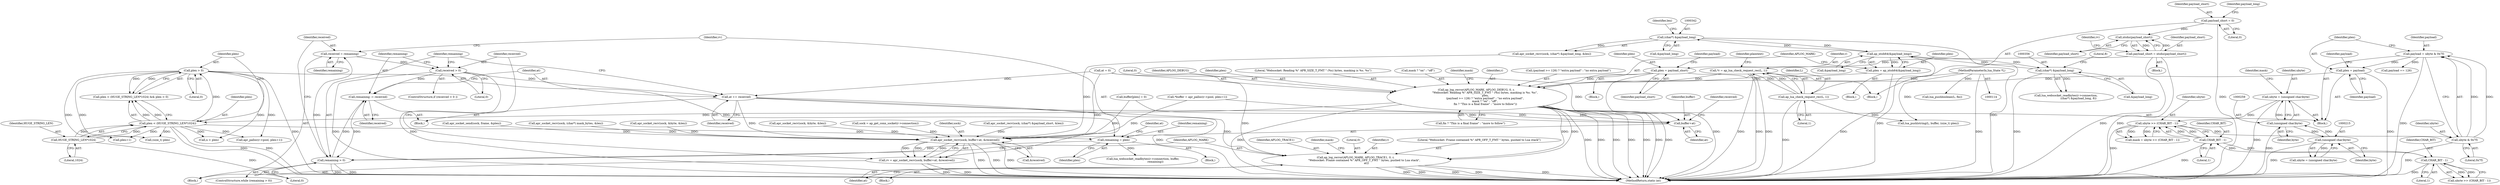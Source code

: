 digraph "0_httpd_643f0fcf3b8ab09a68f0ecd2aa37aafeda3e63ef@API" {
"1000475" [label="(Call,received = remaining)"];
"1000471" [label="(Call,remaining > 0)"];
"1000492" [label="(Call,remaining -= received)"];
"1000488" [label="(Call,received > 0)"];
"1000475" [label="(Call,received = remaining)"];
"1000444" [label="(Call,remaining = plen)"];
"1000439" [label="(Call,plen > 0)"];
"1000434" [label="(Call,plen < (HUGE_STRING_LEN*1024))"];
"1000374" [label="(Call,ap_log_rerror(APLOG_MARK, APLOG_DEBUG, 0, r, \n                    \"Websocket: Reading %\" APR_SIZE_T_FMT \" (%s) bytes, masking is %s. %s\", \n                    plen,\n                    (payload >= 126) ? \"extra payload\" : \"no extra payload\", \n                    mask ? \"on\" : \"off\", \n                    fin ? \"This is a final frame\" : \"more to follow\"))"];
"1000147" [label="(Call,*r = ap_lua_check_request_rec(L, 1))"];
"1000149" [label="(Call,ap_lua_check_request_rec(L, 1))"];
"1000115" [label="(MethodParameterIn,lua_State *L)"];
"1000273" [label="(Call,plen = payload)"];
"1000268" [label="(Call,payload = ubyte & 0x7f)"];
"1000270" [label="(Call,ubyte & 0x7f)"];
"1000263" [label="(Call,ubyte >> (CHAR_BIT - 1))"];
"1000256" [label="(Call,ubyte = (unsigned char)byte)"];
"1000258" [label="(Call,(unsigned char)byte)"];
"1000214" [label="(Call,(unsigned char)byte)"];
"1000265" [label="(Call,CHAR_BIT - 1)"];
"1000221" [label="(Call,CHAR_BIT - 1)"];
"1000365" [label="(Call,plen = ap_ntoh64(&payload_long))"];
"1000367" [label="(Call,ap_ntoh64(&payload_long))"];
"1000341" [label="(Call,(char*) &payload_long)"];
"1000355" [label="(Call,(char*) &payload_long)"];
"1000319" [label="(Call,plen = payload_short)"];
"1000310" [label="(Call,payload_short = ntohs(payload_short))"];
"1000312" [label="(Call,ntohs(payload_short))"];
"1000136" [label="(Call,payload_short = 0)"];
"1000436" [label="(Call,HUGE_STRING_LEN*1024)"];
"1000495" [label="(Call,at += received)"];
"1000480" [label="(Call,apr_socket_recv(sock, buffer+at, &received))"];
"1000478" [label="(Call,rv = apr_socket_recv(sock, buffer+at, &received))"];
"1000482" [label="(Call,buffer+at)"];
"1000498" [label="(Call,ap_log_rerror(APLOG_MARK, APLOG_TRACE1, 0, r, \n                    \"Websocket: Frame contained %\" APR_OFF_T_FMT \" bytes, pushed to Lua stack\", \n                        at))"];
"1000498" [label="(Call,ap_log_rerror(APLOG_MARK, APLOG_TRACE1, 0, r, \n                    \"Websocket: Frame contained %\" APR_OFF_T_FMT \" bytes, pushed to Lua stack\", \n                        at))"];
"1000269" [label="(Identifier,payload)"];
"1000355" [label="(Call,(char*) &payload_long)"];
"1000482" [label="(Call,buffer+at)"];
"1000435" [label="(Identifier,plen)"];
"1000494" [label="(Identifier,received)"];
"1000321" [label="(Identifier,payload_short)"];
"1000222" [label="(Identifier,CHAR_BIT)"];
"1000500" [label="(Identifier,APLOG_TRACE1)"];
"1000256" [label="(Call,ubyte = (unsigned char)byte)"];
"1000266" [label="(Identifier,CHAR_BIT)"];
"1000481" [label="(Identifier,sock)"];
"1000147" [label="(Call,*r = ap_lua_check_request_rec(L, 1))"];
"1000495" [label="(Call,at += received)"];
"1000442" [label="(Block,)"];
"1000262" [label="(Identifier,mask)"];
"1000484" [label="(Identifier,at)"];
"1000489" [label="(Identifier,received)"];
"1000540" [label="(Call,(size_t) plen)"];
"1000491" [label="(Block,)"];
"1000543" [label="(Call,lua_pushboolean(L, fin))"];
"1000433" [label="(Call,plen < (HUGE_STRING_LEN*1024) && plen > 0)"];
"1000486" [label="(Identifier,received)"];
"1000487" [label="(ControlStructure,if (received > 0 ))"];
"1000499" [label="(Identifier,APLOG_MARK)"];
"1000522" [label="(Call,n < plen)"];
"1000278" [label="(Identifier,payload)"];
"1000212" [label="(Call,ubyte = (unsigned char)byte)"];
"1000137" [label="(Identifier,payload_short)"];
"1000149" [label="(Call,ap_lua_check_request_rec(L, 1))"];
"1000289" [label="(Call,apr_socket_recv(sock, (char*) &payload_short, &len))"];
"1000567" [label="(Call,apr_socket_send(sock, frame, &plen))"];
"1000516" [label="(Identifier,mask)"];
"1000455" [label="(Call,apr_palloc(r->pool, plen+1))"];
"1000472" [label="(Identifier,remaining)"];
"1000234" [label="(Call,apr_socket_recv(sock, &byte, &len))"];
"1000478" [label="(Call,rv = apr_socket_recv(sock, buffer+at, &received))"];
"1000319" [label="(Call,plen = payload_short)"];
"1000257" [label="(Identifier,ubyte)"];
"1000271" [label="(Identifier,ubyte)"];
"1000316" [label="(Identifier,rv)"];
"1000311" [label="(Identifier,payload_short)"];
"1000381" [label="(Call,(payload >= 126) ? \"extra payload\" : \"no extra payload\")"];
"1000343" [label="(Call,&payload_long)"];
"1000377" [label="(Literal,0)"];
"1000445" [label="(Identifier,remaining)"];
"1000275" [label="(Identifier,payload)"];
"1000219" [label="(Call,ubyte >> (CHAR_BIT - 1))"];
"1000328" [label="(Identifier,payload)"];
"1000450" [label="(Identifier,at)"];
"1000310" [label="(Call,payload_short = ntohs(payload_short))"];
"1000280" [label="(Block,)"];
"1000116" [label="(Block,)"];
"1000474" [label="(Block,)"];
"1000446" [label="(Identifier,plen)"];
"1000501" [label="(Literal,0)"];
"1000434" [label="(Call,plen < (HUGE_STRING_LEN*1024))"];
"1000313" [label="(Identifier,payload_short)"];
"1000479" [label="(Identifier,rv)"];
"1000509" [label="(Call,lua_websocket_readbytes(r->connection, buffer, \n                            remaining))"];
"1000470" [label="(ControlStructure,while (remaining > 0))"];
"1000476" [label="(Identifier,received)"];
"1000264" [label="(Identifier,ubyte)"];
"1000440" [label="(Identifier,plen)"];
"1000459" [label="(Call,plen+1)"];
"1000462" [label="(Call,buffer[plen] = 0)"];
"1000261" [label="(Call,mask = ubyte >> (CHAR_BIT - 1))"];
"1000138" [label="(Literal,0)"];
"1000469" [label="(Block,)"];
"1000406" [label="(Call,apr_socket_recv(sock, (char*) mask_bytes, &len))"];
"1000473" [label="(Literal,0)"];
"1000490" [label="(Literal,0)"];
"1000438" [label="(Literal,1024)"];
"1000216" [label="(Identifier,byte)"];
"1000475" [label="(Call,received = remaining)"];
"1000367" [label="(Call,ap_ntoh64(&payload_long))"];
"1000277" [label="(Call,payload == 126)"];
"1000141" [label="(Identifier,payload_long)"];
"1000376" [label="(Identifier,APLOG_DEBUG)"];
"1000504" [label="(Identifier,at)"];
"1000268" [label="(Call,payload = ubyte & 0x7f)"];
"1000441" [label="(Literal,0)"];
"1000260" [label="(Identifier,byte)"];
"1000273" [label="(Call,plen = payload)"];
"1000380" [label="(Identifier,plen)"];
"1000318" [label="(Block,)"];
"1000148" [label="(Identifier,r)"];
"1000270" [label="(Call,ubyte & 0x7f)"];
"1000375" [label="(Identifier,APLOG_MARK)"];
"1000493" [label="(Identifier,remaining)"];
"1000444" [label="(Call,remaining = plen)"];
"1000480" [label="(Call,apr_socket_recv(sock, buffer+at, &received))"];
"1000364" [label="(Block,)"];
"1000379" [label="(Literal,\"Websocket: Reading %\" APR_SIZE_T_FMT \" (%s) bytes, masking is %s. %s\")"];
"1000366" [label="(Identifier,plen)"];
"1000267" [label="(Literal,1)"];
"1000368" [label="(Call,&payload_long)"];
"1000339" [label="(Call,apr_socket_recv(sock, (char*) &payload_long, &len))"];
"1000537" [label="(Call,lua_pushlstring(L, buffer, (size_t) plen))"];
"1000453" [label="(Call,*buffer = apr_palloc(r->pool, plen+1))"];
"1000391" [label="(Call,fin ? \"This is a final frame\" : \"more to follow\")"];
"1000492" [label="(Call,remaining -= received)"];
"1000153" [label="(Identifier,plaintext)"];
"1000351" [label="(Call,lua_websocket_readbytes(r->connection, \n                            (char*) &payload_long, 8))"];
"1000185" [label="(Call,apr_socket_recv(sock, &byte, &len))"];
"1000265" [label="(Call,CHAR_BIT - 1)"];
"1000341" [label="(Call,(char*) &payload_long)"];
"1000497" [label="(Identifier,received)"];
"1000168" [label="(Call,sock = ap_get_conn_socket(r->connection))"];
"1000272" [label="(Literal,0x7f)"];
"1000258" [label="(Call,(unsigned char)byte)"];
"1000346" [label="(Identifier,len)"];
"1000357" [label="(Call,&payload_long)"];
"1000223" [label="(Literal,1)"];
"1000436" [label="(Call,HUGE_STRING_LEN*1024)"];
"1000263" [label="(Call,ubyte >> (CHAR_BIT - 1))"];
"1000274" [label="(Identifier,plen)"];
"1000214" [label="(Call,(unsigned char)byte)"];
"1000437" [label="(Identifier,HUGE_STRING_LEN)"];
"1000485" [label="(Call,&received)"];
"1000488" [label="(Call,received > 0)"];
"1000387" [label="(Call,mask ? \"on\" : \"off\")"];
"1000496" [label="(Identifier,at)"];
"1000365" [label="(Call,plen = ap_ntoh64(&payload_long))"];
"1000471" [label="(Call,remaining > 0)"];
"1000502" [label="(Identifier,r)"];
"1000221" [label="(Call,CHAR_BIT - 1)"];
"1000151" [label="(Literal,1)"];
"1000150" [label="(Identifier,L)"];
"1000136" [label="(Call,payload_short = 0)"];
"1000374" [label="(Call,ap_log_rerror(APLOG_MARK, APLOG_DEBUG, 0, r, \n                    \"Websocket: Reading %\" APR_SIZE_T_FMT \" (%s) bytes, masking is %s. %s\", \n                    plen,\n                    (payload >= 126) ? \"extra payload\" : \"no extra payload\", \n                    mask ? \"on\" : \"off\", \n                    fin ? \"This is a final frame\" : \"more to follow\"))"];
"1000503" [label="(Literal,\"Websocket: Frame contained %\" APR_OFF_T_FMT \" bytes, pushed to Lua stack\")"];
"1000477" [label="(Identifier,remaining)"];
"1000115" [label="(MethodParameterIn,lua_State *L)"];
"1000396" [label="(Identifier,mask)"];
"1000312" [label="(Call,ntohs(payload_short))"];
"1000449" [label="(Call,at = 0)"];
"1000483" [label="(Identifier,buffer)"];
"1000359" [label="(Literal,8)"];
"1000439" [label="(Call,plen > 0)"];
"1000378" [label="(Identifier,r)"];
"1000320" [label="(Identifier,plen)"];
"1000255" [label="(Block,)"];
"1000577" [label="(MethodReturn,static int)"];
"1000475" -> "1000474"  [label="AST: "];
"1000475" -> "1000477"  [label="CFG: "];
"1000476" -> "1000475"  [label="AST: "];
"1000477" -> "1000475"  [label="AST: "];
"1000479" -> "1000475"  [label="CFG: "];
"1000471" -> "1000475"  [label="DDG: "];
"1000475" -> "1000488"  [label="DDG: "];
"1000471" -> "1000470"  [label="AST: "];
"1000471" -> "1000473"  [label="CFG: "];
"1000472" -> "1000471"  [label="AST: "];
"1000473" -> "1000471"  [label="AST: "];
"1000476" -> "1000471"  [label="CFG: "];
"1000499" -> "1000471"  [label="CFG: "];
"1000471" -> "1000577"  [label="DDG: "];
"1000471" -> "1000577"  [label="DDG: "];
"1000492" -> "1000471"  [label="DDG: "];
"1000444" -> "1000471"  [label="DDG: "];
"1000471" -> "1000492"  [label="DDG: "];
"1000492" -> "1000491"  [label="AST: "];
"1000492" -> "1000494"  [label="CFG: "];
"1000493" -> "1000492"  [label="AST: "];
"1000494" -> "1000492"  [label="AST: "];
"1000496" -> "1000492"  [label="CFG: "];
"1000488" -> "1000492"  [label="DDG: "];
"1000488" -> "1000487"  [label="AST: "];
"1000488" -> "1000490"  [label="CFG: "];
"1000489" -> "1000488"  [label="AST: "];
"1000490" -> "1000488"  [label="AST: "];
"1000472" -> "1000488"  [label="CFG: "];
"1000493" -> "1000488"  [label="CFG: "];
"1000488" -> "1000577"  [label="DDG: "];
"1000488" -> "1000577"  [label="DDG: "];
"1000488" -> "1000495"  [label="DDG: "];
"1000444" -> "1000442"  [label="AST: "];
"1000444" -> "1000446"  [label="CFG: "];
"1000445" -> "1000444"  [label="AST: "];
"1000446" -> "1000444"  [label="AST: "];
"1000450" -> "1000444"  [label="CFG: "];
"1000439" -> "1000444"  [label="DDG: "];
"1000434" -> "1000444"  [label="DDG: "];
"1000444" -> "1000509"  [label="DDG: "];
"1000439" -> "1000433"  [label="AST: "];
"1000439" -> "1000441"  [label="CFG: "];
"1000440" -> "1000439"  [label="AST: "];
"1000441" -> "1000439"  [label="AST: "];
"1000433" -> "1000439"  [label="CFG: "];
"1000439" -> "1000577"  [label="DDG: "];
"1000439" -> "1000433"  [label="DDG: "];
"1000439" -> "1000433"  [label="DDG: "];
"1000434" -> "1000439"  [label="DDG: "];
"1000439" -> "1000455"  [label="DDG: "];
"1000439" -> "1000459"  [label="DDG: "];
"1000439" -> "1000522"  [label="DDG: "];
"1000439" -> "1000540"  [label="DDG: "];
"1000434" -> "1000433"  [label="AST: "];
"1000434" -> "1000436"  [label="CFG: "];
"1000435" -> "1000434"  [label="AST: "];
"1000436" -> "1000434"  [label="AST: "];
"1000440" -> "1000434"  [label="CFG: "];
"1000433" -> "1000434"  [label="CFG: "];
"1000434" -> "1000577"  [label="DDG: "];
"1000434" -> "1000577"  [label="DDG: "];
"1000434" -> "1000433"  [label="DDG: "];
"1000434" -> "1000433"  [label="DDG: "];
"1000374" -> "1000434"  [label="DDG: "];
"1000436" -> "1000434"  [label="DDG: "];
"1000436" -> "1000434"  [label="DDG: "];
"1000434" -> "1000455"  [label="DDG: "];
"1000434" -> "1000459"  [label="DDG: "];
"1000434" -> "1000522"  [label="DDG: "];
"1000434" -> "1000540"  [label="DDG: "];
"1000374" -> "1000255"  [label="AST: "];
"1000374" -> "1000391"  [label="CFG: "];
"1000375" -> "1000374"  [label="AST: "];
"1000376" -> "1000374"  [label="AST: "];
"1000377" -> "1000374"  [label="AST: "];
"1000378" -> "1000374"  [label="AST: "];
"1000379" -> "1000374"  [label="AST: "];
"1000380" -> "1000374"  [label="AST: "];
"1000381" -> "1000374"  [label="AST: "];
"1000387" -> "1000374"  [label="AST: "];
"1000391" -> "1000374"  [label="AST: "];
"1000396" -> "1000374"  [label="CFG: "];
"1000374" -> "1000577"  [label="DDG: "];
"1000374" -> "1000577"  [label="DDG: "];
"1000374" -> "1000577"  [label="DDG: "];
"1000374" -> "1000577"  [label="DDG: "];
"1000374" -> "1000577"  [label="DDG: "];
"1000374" -> "1000577"  [label="DDG: "];
"1000374" -> "1000577"  [label="DDG: "];
"1000374" -> "1000577"  [label="DDG: "];
"1000147" -> "1000374"  [label="DDG: "];
"1000273" -> "1000374"  [label="DDG: "];
"1000365" -> "1000374"  [label="DDG: "];
"1000319" -> "1000374"  [label="DDG: "];
"1000374" -> "1000498"  [label="DDG: "];
"1000374" -> "1000498"  [label="DDG: "];
"1000147" -> "1000116"  [label="AST: "];
"1000147" -> "1000149"  [label="CFG: "];
"1000148" -> "1000147"  [label="AST: "];
"1000149" -> "1000147"  [label="AST: "];
"1000153" -> "1000147"  [label="CFG: "];
"1000147" -> "1000577"  [label="DDG: "];
"1000147" -> "1000577"  [label="DDG: "];
"1000149" -> "1000147"  [label="DDG: "];
"1000149" -> "1000147"  [label="DDG: "];
"1000149" -> "1000151"  [label="CFG: "];
"1000150" -> "1000149"  [label="AST: "];
"1000151" -> "1000149"  [label="AST: "];
"1000149" -> "1000577"  [label="DDG: "];
"1000115" -> "1000149"  [label="DDG: "];
"1000149" -> "1000537"  [label="DDG: "];
"1000115" -> "1000114"  [label="AST: "];
"1000115" -> "1000577"  [label="DDG: "];
"1000115" -> "1000537"  [label="DDG: "];
"1000115" -> "1000543"  [label="DDG: "];
"1000273" -> "1000255"  [label="AST: "];
"1000273" -> "1000275"  [label="CFG: "];
"1000274" -> "1000273"  [label="AST: "];
"1000275" -> "1000273"  [label="AST: "];
"1000278" -> "1000273"  [label="CFG: "];
"1000273" -> "1000577"  [label="DDG: "];
"1000268" -> "1000273"  [label="DDG: "];
"1000268" -> "1000255"  [label="AST: "];
"1000268" -> "1000270"  [label="CFG: "];
"1000269" -> "1000268"  [label="AST: "];
"1000270" -> "1000268"  [label="AST: "];
"1000274" -> "1000268"  [label="CFG: "];
"1000268" -> "1000577"  [label="DDG: "];
"1000270" -> "1000268"  [label="DDG: "];
"1000270" -> "1000268"  [label="DDG: "];
"1000268" -> "1000277"  [label="DDG: "];
"1000270" -> "1000272"  [label="CFG: "];
"1000271" -> "1000270"  [label="AST: "];
"1000272" -> "1000270"  [label="AST: "];
"1000270" -> "1000577"  [label="DDG: "];
"1000263" -> "1000270"  [label="DDG: "];
"1000263" -> "1000261"  [label="AST: "];
"1000263" -> "1000265"  [label="CFG: "];
"1000264" -> "1000263"  [label="AST: "];
"1000265" -> "1000263"  [label="AST: "];
"1000261" -> "1000263"  [label="CFG: "];
"1000263" -> "1000577"  [label="DDG: "];
"1000263" -> "1000261"  [label="DDG: "];
"1000263" -> "1000261"  [label="DDG: "];
"1000256" -> "1000263"  [label="DDG: "];
"1000265" -> "1000263"  [label="DDG: "];
"1000265" -> "1000263"  [label="DDG: "];
"1000256" -> "1000255"  [label="AST: "];
"1000256" -> "1000258"  [label="CFG: "];
"1000257" -> "1000256"  [label="AST: "];
"1000258" -> "1000256"  [label="AST: "];
"1000262" -> "1000256"  [label="CFG: "];
"1000256" -> "1000577"  [label="DDG: "];
"1000258" -> "1000256"  [label="DDG: "];
"1000258" -> "1000260"  [label="CFG: "];
"1000259" -> "1000258"  [label="AST: "];
"1000260" -> "1000258"  [label="AST: "];
"1000258" -> "1000577"  [label="DDG: "];
"1000258" -> "1000214"  [label="DDG: "];
"1000214" -> "1000258"  [label="DDG: "];
"1000214" -> "1000212"  [label="AST: "];
"1000214" -> "1000216"  [label="CFG: "];
"1000215" -> "1000214"  [label="AST: "];
"1000216" -> "1000214"  [label="AST: "];
"1000212" -> "1000214"  [label="CFG: "];
"1000214" -> "1000577"  [label="DDG: "];
"1000214" -> "1000212"  [label="DDG: "];
"1000265" -> "1000267"  [label="CFG: "];
"1000266" -> "1000265"  [label="AST: "];
"1000267" -> "1000265"  [label="AST: "];
"1000265" -> "1000577"  [label="DDG: "];
"1000265" -> "1000221"  [label="DDG: "];
"1000221" -> "1000265"  [label="DDG: "];
"1000221" -> "1000219"  [label="AST: "];
"1000221" -> "1000223"  [label="CFG: "];
"1000222" -> "1000221"  [label="AST: "];
"1000223" -> "1000221"  [label="AST: "];
"1000219" -> "1000221"  [label="CFG: "];
"1000221" -> "1000577"  [label="DDG: "];
"1000221" -> "1000219"  [label="DDG: "];
"1000221" -> "1000219"  [label="DDG: "];
"1000365" -> "1000364"  [label="AST: "];
"1000365" -> "1000367"  [label="CFG: "];
"1000366" -> "1000365"  [label="AST: "];
"1000367" -> "1000365"  [label="AST: "];
"1000375" -> "1000365"  [label="CFG: "];
"1000365" -> "1000577"  [label="DDG: "];
"1000367" -> "1000365"  [label="DDG: "];
"1000367" -> "1000368"  [label="CFG: "];
"1000368" -> "1000367"  [label="AST: "];
"1000367" -> "1000577"  [label="DDG: "];
"1000367" -> "1000341"  [label="DDG: "];
"1000367" -> "1000355"  [label="DDG: "];
"1000341" -> "1000367"  [label="DDG: "];
"1000355" -> "1000367"  [label="DDG: "];
"1000341" -> "1000339"  [label="AST: "];
"1000341" -> "1000343"  [label="CFG: "];
"1000342" -> "1000341"  [label="AST: "];
"1000343" -> "1000341"  [label="AST: "];
"1000346" -> "1000341"  [label="CFG: "];
"1000341" -> "1000577"  [label="DDG: "];
"1000341" -> "1000339"  [label="DDG: "];
"1000355" -> "1000351"  [label="AST: "];
"1000355" -> "1000357"  [label="CFG: "];
"1000356" -> "1000355"  [label="AST: "];
"1000357" -> "1000355"  [label="AST: "];
"1000359" -> "1000355"  [label="CFG: "];
"1000355" -> "1000577"  [label="DDG: "];
"1000355" -> "1000351"  [label="DDG: "];
"1000319" -> "1000318"  [label="AST: "];
"1000319" -> "1000321"  [label="CFG: "];
"1000320" -> "1000319"  [label="AST: "];
"1000321" -> "1000319"  [label="AST: "];
"1000328" -> "1000319"  [label="CFG: "];
"1000319" -> "1000577"  [label="DDG: "];
"1000319" -> "1000577"  [label="DDG: "];
"1000310" -> "1000319"  [label="DDG: "];
"1000310" -> "1000280"  [label="AST: "];
"1000310" -> "1000312"  [label="CFG: "];
"1000311" -> "1000310"  [label="AST: "];
"1000312" -> "1000310"  [label="AST: "];
"1000316" -> "1000310"  [label="CFG: "];
"1000310" -> "1000577"  [label="DDG: "];
"1000310" -> "1000577"  [label="DDG: "];
"1000312" -> "1000310"  [label="DDG: "];
"1000310" -> "1000312"  [label="DDG: "];
"1000312" -> "1000313"  [label="CFG: "];
"1000313" -> "1000312"  [label="AST: "];
"1000136" -> "1000312"  [label="DDG: "];
"1000136" -> "1000116"  [label="AST: "];
"1000136" -> "1000138"  [label="CFG: "];
"1000137" -> "1000136"  [label="AST: "];
"1000138" -> "1000136"  [label="AST: "];
"1000141" -> "1000136"  [label="CFG: "];
"1000136" -> "1000577"  [label="DDG: "];
"1000436" -> "1000438"  [label="CFG: "];
"1000437" -> "1000436"  [label="AST: "];
"1000438" -> "1000436"  [label="AST: "];
"1000436" -> "1000577"  [label="DDG: "];
"1000495" -> "1000491"  [label="AST: "];
"1000495" -> "1000497"  [label="CFG: "];
"1000496" -> "1000495"  [label="AST: "];
"1000497" -> "1000495"  [label="AST: "];
"1000472" -> "1000495"  [label="CFG: "];
"1000495" -> "1000577"  [label="DDG: "];
"1000495" -> "1000480"  [label="DDG: "];
"1000495" -> "1000482"  [label="DDG: "];
"1000449" -> "1000495"  [label="DDG: "];
"1000495" -> "1000498"  [label="DDG: "];
"1000480" -> "1000478"  [label="AST: "];
"1000480" -> "1000485"  [label="CFG: "];
"1000481" -> "1000480"  [label="AST: "];
"1000482" -> "1000480"  [label="AST: "];
"1000485" -> "1000480"  [label="AST: "];
"1000478" -> "1000480"  [label="CFG: "];
"1000480" -> "1000577"  [label="DDG: "];
"1000480" -> "1000577"  [label="DDG: "];
"1000480" -> "1000577"  [label="DDG: "];
"1000480" -> "1000478"  [label="DDG: "];
"1000480" -> "1000478"  [label="DDG: "];
"1000480" -> "1000478"  [label="DDG: "];
"1000185" -> "1000480"  [label="DDG: "];
"1000567" -> "1000480"  [label="DDG: "];
"1000406" -> "1000480"  [label="DDG: "];
"1000339" -> "1000480"  [label="DDG: "];
"1000289" -> "1000480"  [label="DDG: "];
"1000168" -> "1000480"  [label="DDG: "];
"1000234" -> "1000480"  [label="DDG: "];
"1000462" -> "1000480"  [label="DDG: "];
"1000453" -> "1000480"  [label="DDG: "];
"1000449" -> "1000480"  [label="DDG: "];
"1000478" -> "1000474"  [label="AST: "];
"1000479" -> "1000478"  [label="AST: "];
"1000489" -> "1000478"  [label="CFG: "];
"1000478" -> "1000577"  [label="DDG: "];
"1000478" -> "1000577"  [label="DDG: "];
"1000482" -> "1000484"  [label="CFG: "];
"1000483" -> "1000482"  [label="AST: "];
"1000484" -> "1000482"  [label="AST: "];
"1000486" -> "1000482"  [label="CFG: "];
"1000462" -> "1000482"  [label="DDG: "];
"1000453" -> "1000482"  [label="DDG: "];
"1000449" -> "1000482"  [label="DDG: "];
"1000498" -> "1000469"  [label="AST: "];
"1000498" -> "1000504"  [label="CFG: "];
"1000499" -> "1000498"  [label="AST: "];
"1000500" -> "1000498"  [label="AST: "];
"1000501" -> "1000498"  [label="AST: "];
"1000502" -> "1000498"  [label="AST: "];
"1000503" -> "1000498"  [label="AST: "];
"1000504" -> "1000498"  [label="AST: "];
"1000516" -> "1000498"  [label="CFG: "];
"1000498" -> "1000577"  [label="DDG: "];
"1000498" -> "1000577"  [label="DDG: "];
"1000498" -> "1000577"  [label="DDG: "];
"1000498" -> "1000577"  [label="DDG: "];
"1000498" -> "1000577"  [label="DDG: "];
"1000449" -> "1000498"  [label="DDG: "];
}
